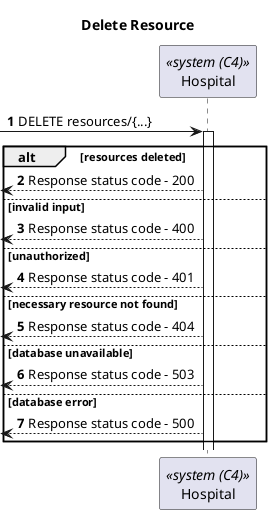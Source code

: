 @startuml Generics

autonumber
skinparam packageStyle rect

title Delete Resource

participant "Hospital" as H <<system (C4)>>

-> H: DELETE resources/{...}

activate H

alt resources deleted

  <-- H: Response status code - 200

else invalid input

  <-- H: Response status code - 400

else unauthorized

  <-- H: Response status code - 401

else necessary resource not found

  <-- H: Response status code - 404

else database unavailable

  <-- H: Response status code - 503

else database error

  <-- H: Response status code - 500


end

@enduml